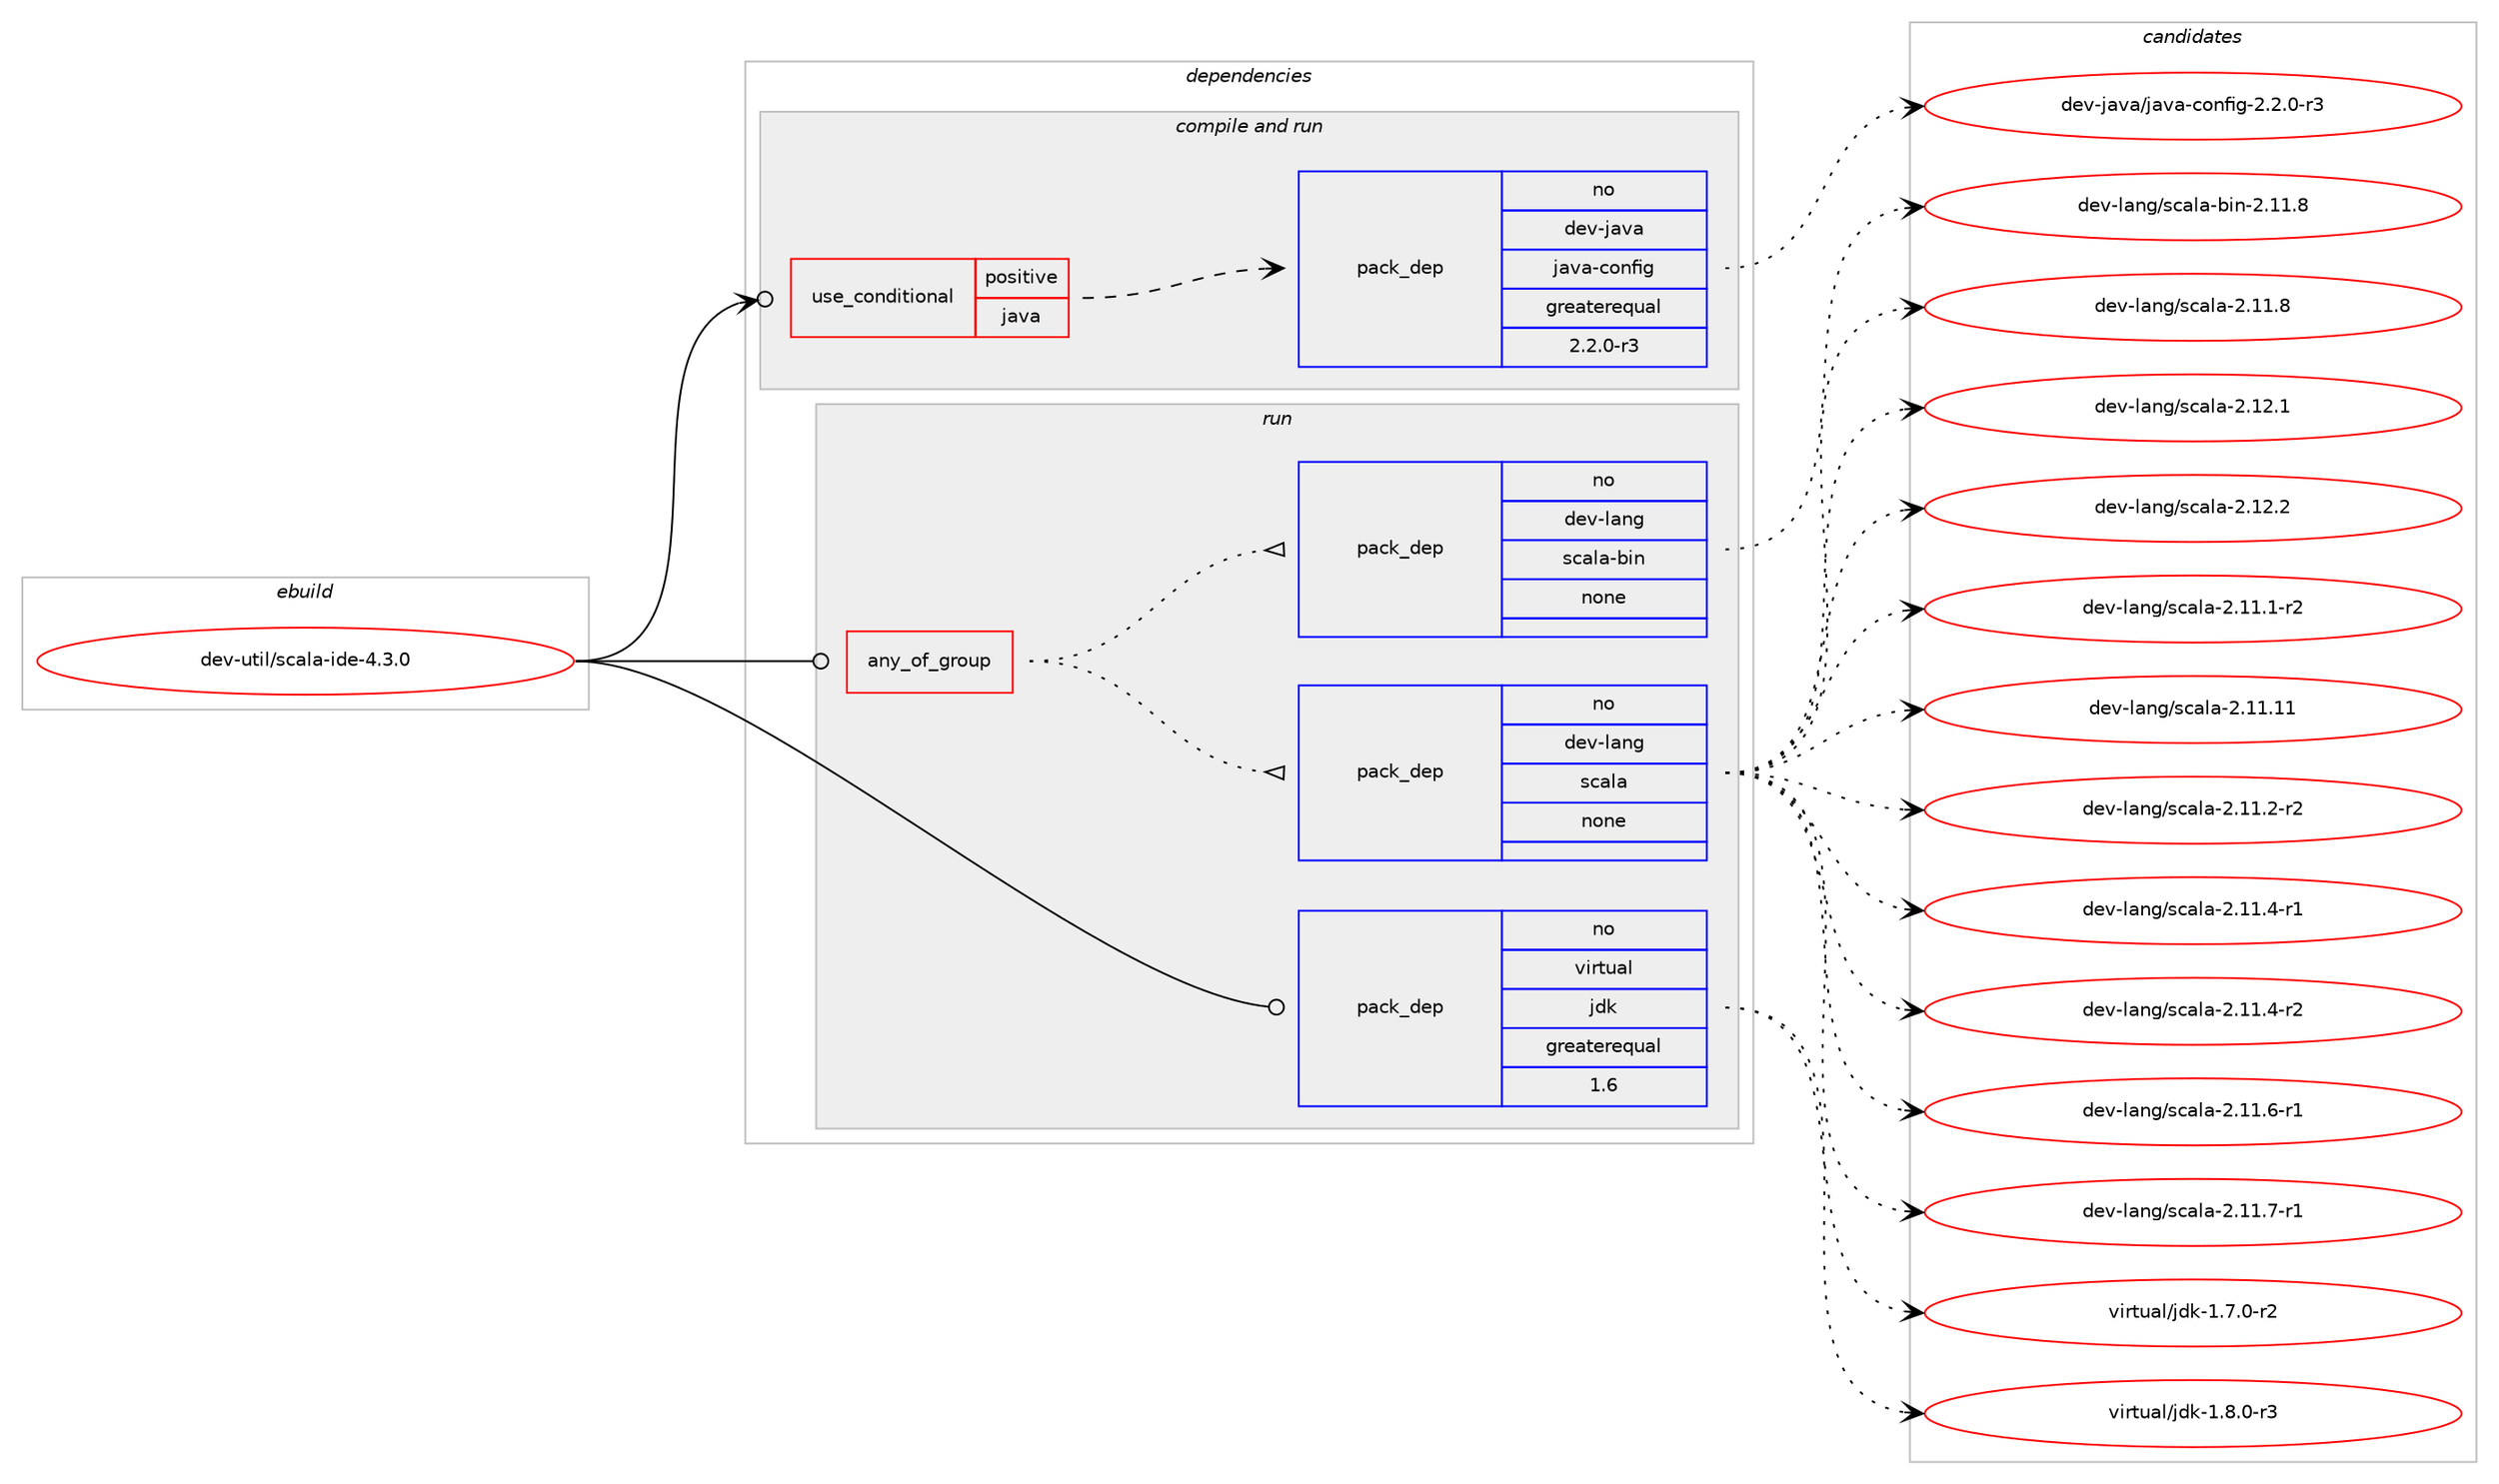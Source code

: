 digraph prolog {

# *************
# Graph options
# *************

newrank=true;
concentrate=true;
compound=true;
graph [rankdir=LR,fontname=Helvetica,fontsize=10,ranksep=1.5];#, ranksep=2.5, nodesep=0.2];
edge  [arrowhead=vee];
node  [fontname=Helvetica,fontsize=10];

# **********
# The ebuild
# **********

subgraph cluster_leftcol {
color=gray;
rank=same;
label=<<i>ebuild</i>>;
id [label="dev-util/scala-ide-4.3.0", color=red, width=4, href="../dev-util/scala-ide-4.3.0.svg"];
}

# ****************
# The dependencies
# ****************

subgraph cluster_midcol {
color=gray;
label=<<i>dependencies</i>>;
subgraph cluster_compile {
fillcolor="#eeeeee";
style=filled;
label=<<i>compile</i>>;
}
subgraph cluster_compileandrun {
fillcolor="#eeeeee";
style=filled;
label=<<i>compile and run</i>>;
subgraph cond78732 {
dependency288512 [label=<<TABLE BORDER="0" CELLBORDER="1" CELLSPACING="0" CELLPADDING="4"><TR><TD ROWSPAN="3" CELLPADDING="10">use_conditional</TD></TR><TR><TD>positive</TD></TR><TR><TD>java</TD></TR></TABLE>>, shape=none, color=red];
subgraph pack205496 {
dependency288513 [label=<<TABLE BORDER="0" CELLBORDER="1" CELLSPACING="0" CELLPADDING="4" WIDTH="220"><TR><TD ROWSPAN="6" CELLPADDING="30">pack_dep</TD></TR><TR><TD WIDTH="110">no</TD></TR><TR><TD>dev-java</TD></TR><TR><TD>java-config</TD></TR><TR><TD>greaterequal</TD></TR><TR><TD>2.2.0-r3</TD></TR></TABLE>>, shape=none, color=blue];
}
dependency288512:e -> dependency288513:w [weight=20,style="dashed",arrowhead="vee"];
}
id:e -> dependency288512:w [weight=20,style="solid",arrowhead="odotvee"];
}
subgraph cluster_run {
fillcolor="#eeeeee";
style=filled;
label=<<i>run</i>>;
subgraph any4232 {
dependency288514 [label=<<TABLE BORDER="0" CELLBORDER="1" CELLSPACING="0" CELLPADDING="4"><TR><TD CELLPADDING="10">any_of_group</TD></TR></TABLE>>, shape=none, color=red];subgraph pack205497 {
dependency288515 [label=<<TABLE BORDER="0" CELLBORDER="1" CELLSPACING="0" CELLPADDING="4" WIDTH="220"><TR><TD ROWSPAN="6" CELLPADDING="30">pack_dep</TD></TR><TR><TD WIDTH="110">no</TD></TR><TR><TD>dev-lang</TD></TR><TR><TD>scala</TD></TR><TR><TD>none</TD></TR><TR><TD></TD></TR></TABLE>>, shape=none, color=blue];
}
dependency288514:e -> dependency288515:w [weight=20,style="dotted",arrowhead="oinv"];
subgraph pack205498 {
dependency288516 [label=<<TABLE BORDER="0" CELLBORDER="1" CELLSPACING="0" CELLPADDING="4" WIDTH="220"><TR><TD ROWSPAN="6" CELLPADDING="30">pack_dep</TD></TR><TR><TD WIDTH="110">no</TD></TR><TR><TD>dev-lang</TD></TR><TR><TD>scala-bin</TD></TR><TR><TD>none</TD></TR><TR><TD></TD></TR></TABLE>>, shape=none, color=blue];
}
dependency288514:e -> dependency288516:w [weight=20,style="dotted",arrowhead="oinv"];
}
id:e -> dependency288514:w [weight=20,style="solid",arrowhead="odot"];
subgraph pack205499 {
dependency288517 [label=<<TABLE BORDER="0" CELLBORDER="1" CELLSPACING="0" CELLPADDING="4" WIDTH="220"><TR><TD ROWSPAN="6" CELLPADDING="30">pack_dep</TD></TR><TR><TD WIDTH="110">no</TD></TR><TR><TD>virtual</TD></TR><TR><TD>jdk</TD></TR><TR><TD>greaterequal</TD></TR><TR><TD>1.6</TD></TR></TABLE>>, shape=none, color=blue];
}
id:e -> dependency288517:w [weight=20,style="solid",arrowhead="odot"];
}
}

# **************
# The candidates
# **************

subgraph cluster_choices {
rank=same;
color=gray;
label=<<i>candidates</i>>;

subgraph choice205496 {
color=black;
nodesep=1;
choice10010111845106971189747106971189745991111101021051034550465046484511451 [label="dev-java/java-config-2.2.0-r3", color=red, width=4,href="../dev-java/java-config-2.2.0-r3.svg"];
dependency288513:e -> choice10010111845106971189747106971189745991111101021051034550465046484511451:w [style=dotted,weight="100"];
}
subgraph choice205497 {
color=black;
nodesep=1;
choice100101118451089711010347115999710897455046494946494511450 [label="dev-lang/scala-2.11.1-r2", color=red, width=4,href="../dev-lang/scala-2.11.1-r2.svg"];
choice1001011184510897110103471159997108974550464949464949 [label="dev-lang/scala-2.11.11", color=red, width=4,href="../dev-lang/scala-2.11.11.svg"];
choice100101118451089711010347115999710897455046494946504511450 [label="dev-lang/scala-2.11.2-r2", color=red, width=4,href="../dev-lang/scala-2.11.2-r2.svg"];
choice100101118451089711010347115999710897455046494946524511449 [label="dev-lang/scala-2.11.4-r1", color=red, width=4,href="../dev-lang/scala-2.11.4-r1.svg"];
choice100101118451089711010347115999710897455046494946524511450 [label="dev-lang/scala-2.11.4-r2", color=red, width=4,href="../dev-lang/scala-2.11.4-r2.svg"];
choice100101118451089711010347115999710897455046494946544511449 [label="dev-lang/scala-2.11.6-r1", color=red, width=4,href="../dev-lang/scala-2.11.6-r1.svg"];
choice100101118451089711010347115999710897455046494946554511449 [label="dev-lang/scala-2.11.7-r1", color=red, width=4,href="../dev-lang/scala-2.11.7-r1.svg"];
choice10010111845108971101034711599971089745504649494656 [label="dev-lang/scala-2.11.8", color=red, width=4,href="../dev-lang/scala-2.11.8.svg"];
choice10010111845108971101034711599971089745504649504649 [label="dev-lang/scala-2.12.1", color=red, width=4,href="../dev-lang/scala-2.12.1.svg"];
choice10010111845108971101034711599971089745504649504650 [label="dev-lang/scala-2.12.2", color=red, width=4,href="../dev-lang/scala-2.12.2.svg"];
dependency288515:e -> choice100101118451089711010347115999710897455046494946494511450:w [style=dotted,weight="100"];
dependency288515:e -> choice1001011184510897110103471159997108974550464949464949:w [style=dotted,weight="100"];
dependency288515:e -> choice100101118451089711010347115999710897455046494946504511450:w [style=dotted,weight="100"];
dependency288515:e -> choice100101118451089711010347115999710897455046494946524511449:w [style=dotted,weight="100"];
dependency288515:e -> choice100101118451089711010347115999710897455046494946524511450:w [style=dotted,weight="100"];
dependency288515:e -> choice100101118451089711010347115999710897455046494946544511449:w [style=dotted,weight="100"];
dependency288515:e -> choice100101118451089711010347115999710897455046494946554511449:w [style=dotted,weight="100"];
dependency288515:e -> choice10010111845108971101034711599971089745504649494656:w [style=dotted,weight="100"];
dependency288515:e -> choice10010111845108971101034711599971089745504649504649:w [style=dotted,weight="100"];
dependency288515:e -> choice10010111845108971101034711599971089745504649504650:w [style=dotted,weight="100"];
}
subgraph choice205498 {
color=black;
nodesep=1;
choice100101118451089711010347115999710897459810511045504649494656 [label="dev-lang/scala-bin-2.11.8", color=red, width=4,href="../dev-lang/scala-bin-2.11.8.svg"];
dependency288516:e -> choice100101118451089711010347115999710897459810511045504649494656:w [style=dotted,weight="100"];
}
subgraph choice205499 {
color=black;
nodesep=1;
choice11810511411611797108471061001074549465546484511450 [label="virtual/jdk-1.7.0-r2", color=red, width=4,href="../virtual/jdk-1.7.0-r2.svg"];
choice11810511411611797108471061001074549465646484511451 [label="virtual/jdk-1.8.0-r3", color=red, width=4,href="../virtual/jdk-1.8.0-r3.svg"];
dependency288517:e -> choice11810511411611797108471061001074549465546484511450:w [style=dotted,weight="100"];
dependency288517:e -> choice11810511411611797108471061001074549465646484511451:w [style=dotted,weight="100"];
}
}

}

